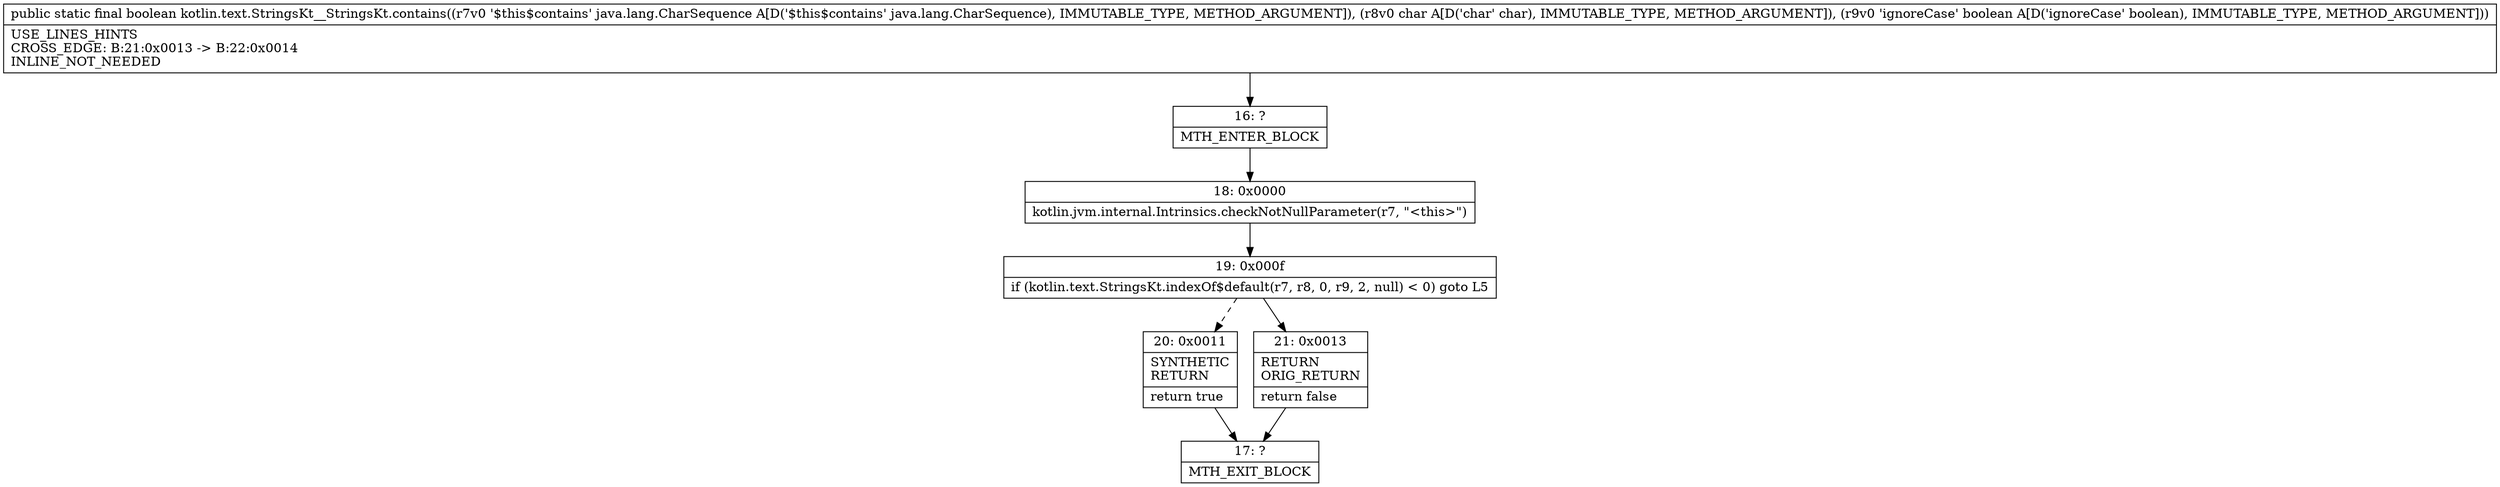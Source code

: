 digraph "CFG forkotlin.text.StringsKt__StringsKt.contains(Ljava\/lang\/CharSequence;CZ)Z" {
Node_16 [shape=record,label="{16\:\ ?|MTH_ENTER_BLOCK\l}"];
Node_18 [shape=record,label="{18\:\ 0x0000|kotlin.jvm.internal.Intrinsics.checkNotNullParameter(r7, \"\<this\>\")\l}"];
Node_19 [shape=record,label="{19\:\ 0x000f|if (kotlin.text.StringsKt.indexOf$default(r7, r8, 0, r9, 2, null) \< 0) goto L5\l}"];
Node_20 [shape=record,label="{20\:\ 0x0011|SYNTHETIC\lRETURN\l|return true\l}"];
Node_17 [shape=record,label="{17\:\ ?|MTH_EXIT_BLOCK\l}"];
Node_21 [shape=record,label="{21\:\ 0x0013|RETURN\lORIG_RETURN\l|return false\l}"];
MethodNode[shape=record,label="{public static final boolean kotlin.text.StringsKt__StringsKt.contains((r7v0 '$this$contains' java.lang.CharSequence A[D('$this$contains' java.lang.CharSequence), IMMUTABLE_TYPE, METHOD_ARGUMENT]), (r8v0 char A[D('char' char), IMMUTABLE_TYPE, METHOD_ARGUMENT]), (r9v0 'ignoreCase' boolean A[D('ignoreCase' boolean), IMMUTABLE_TYPE, METHOD_ARGUMENT]))  | USE_LINES_HINTS\lCROSS_EDGE: B:21:0x0013 \-\> B:22:0x0014\lINLINE_NOT_NEEDED\l}"];
MethodNode -> Node_16;Node_16 -> Node_18;
Node_18 -> Node_19;
Node_19 -> Node_20[style=dashed];
Node_19 -> Node_21;
Node_20 -> Node_17;
Node_21 -> Node_17;
}

